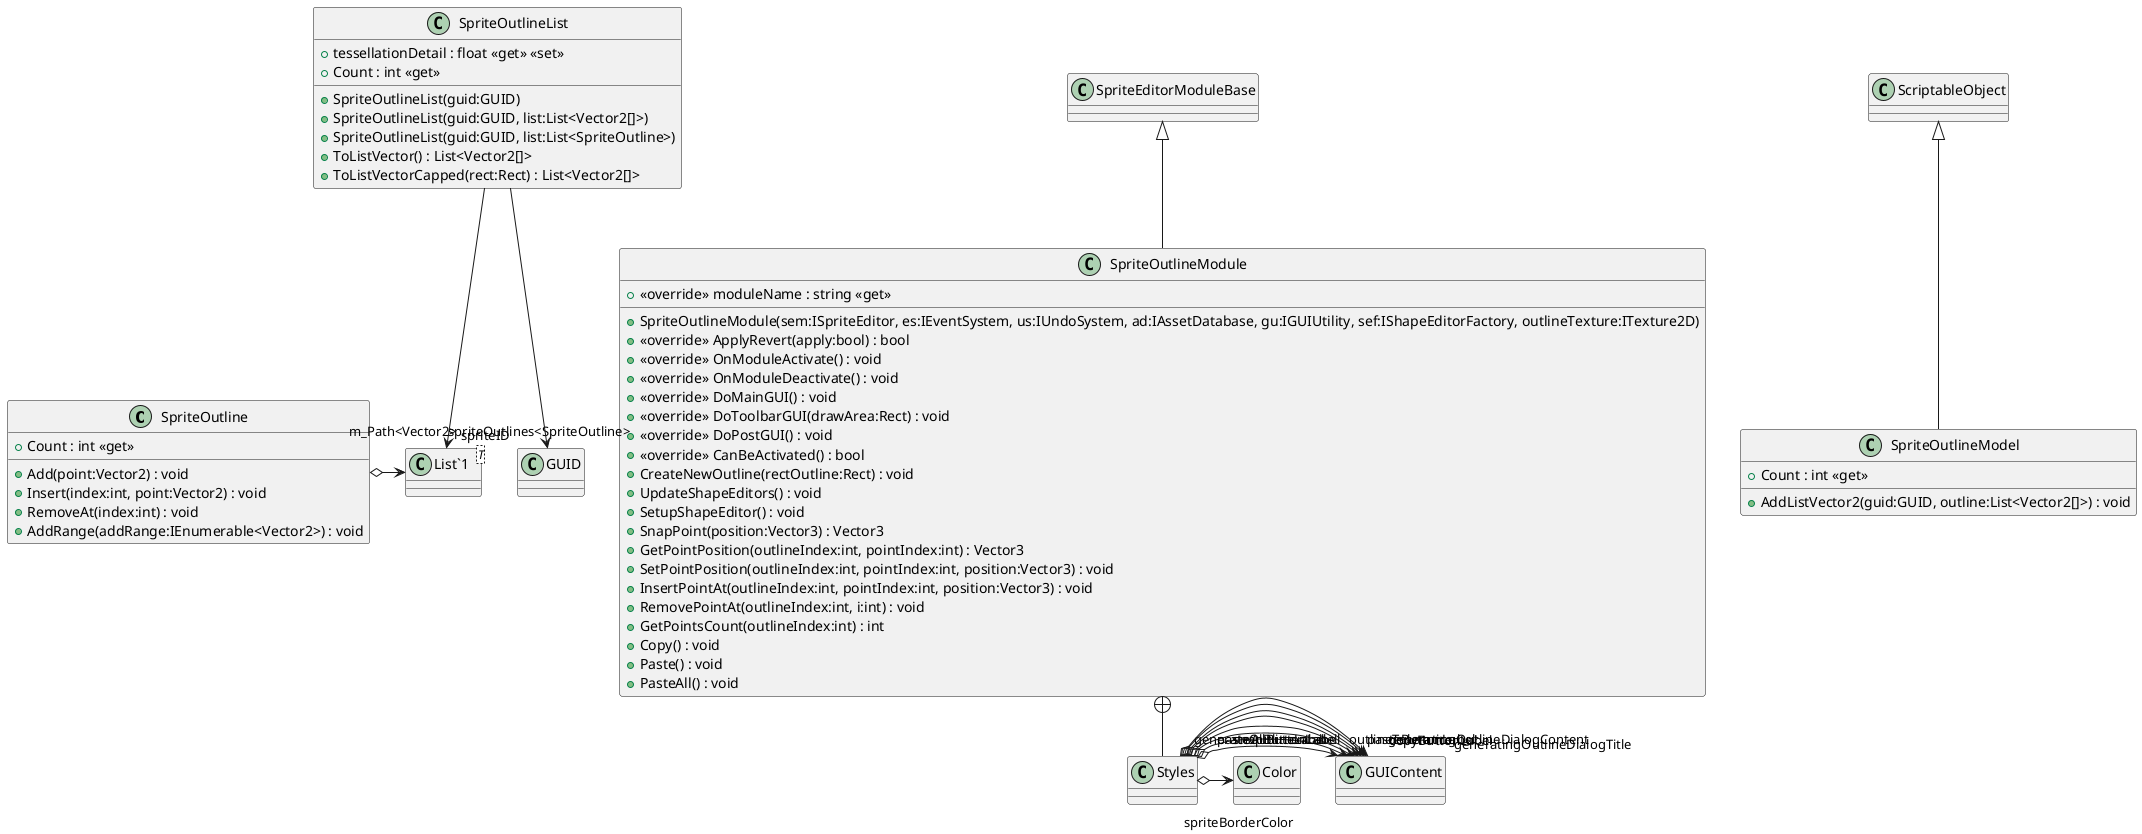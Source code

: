 @startuml
class SpriteOutline {
    + Add(point:Vector2) : void
    + Insert(index:int, point:Vector2) : void
    + RemoveAt(index:int) : void
    + Count : int <<get>>
    + AddRange(addRange:IEnumerable<Vector2>) : void
}
class SpriteOutlineList {
    + tessellationDetail : float <<get>> <<set>>
    + SpriteOutlineList(guid:GUID)
    + SpriteOutlineList(guid:GUID, list:List<Vector2[]>)
    + SpriteOutlineList(guid:GUID, list:List<SpriteOutline>)
    + ToListVector() : List<Vector2[]>
    + ToListVectorCapped(rect:Rect) : List<Vector2[]>
    + Count : int <<get>>
}
class SpriteOutlineModel {
    + AddListVector2(guid:GUID, outline:List<Vector2[]>) : void
    + Count : int <<get>>
}
class SpriteOutlineModule {
    + SpriteOutlineModule(sem:ISpriteEditor, es:IEventSystem, us:IUndoSystem, ad:IAssetDatabase, gu:IGUIUtility, sef:IShapeEditorFactory, outlineTexture:ITexture2D)
    + <<override>> moduleName : string <<get>>
    + <<override>> ApplyRevert(apply:bool) : bool
    + <<override>> OnModuleActivate() : void
    + <<override>> OnModuleDeactivate() : void
    + <<override>> DoMainGUI() : void
    + <<override>> DoToolbarGUI(drawArea:Rect) : void
    + <<override>> DoPostGUI() : void
    + <<override>> CanBeActivated() : bool
    + CreateNewOutline(rectOutline:Rect) : void
    + UpdateShapeEditors() : void
    + SetupShapeEditor() : void
    + SnapPoint(position:Vector3) : Vector3
    + GetPointPosition(outlineIndex:int, pointIndex:int) : Vector3
    + SetPointPosition(outlineIndex:int, pointIndex:int, position:Vector3) : void
    + InsertPointAt(outlineIndex:int, pointIndex:int, position:Vector3) : void
    + RemovePointAt(outlineIndex:int, i:int) : void
    + GetPointsCount(outlineIndex:int) : int
    + Copy() : void
    + Paste() : void
    + PasteAll() : void
}
class "List`1"<T> {
}
class Styles {
}
SpriteOutline o-> "m_Path<Vector2>" "List`1"
SpriteOutlineList --> "spriteOutlines<SpriteOutline>" "List`1"
SpriteOutlineList --> "spriteID" GUID
ScriptableObject <|-- SpriteOutlineModel
SpriteEditorModuleBase <|-- SpriteOutlineModule
SpriteOutlineModule +-- Styles
Styles o-> "generateOutlineLabel" GUIContent
Styles o-> "outlineTolerance" GUIContent
Styles o-> "snapButtonLabel" GUIContent
Styles o-> "copyButtonLabel" GUIContent
Styles o-> "pasteButtonLabel" GUIContent
Styles o-> "pasteAllButtonLabel" GUIContent
Styles o-> "generatingOutlineDialogTitle" GUIContent
Styles o-> "generatingOutlineDialogContent" GUIContent
Styles o-> "spriteBorderColor" Color
@enduml
